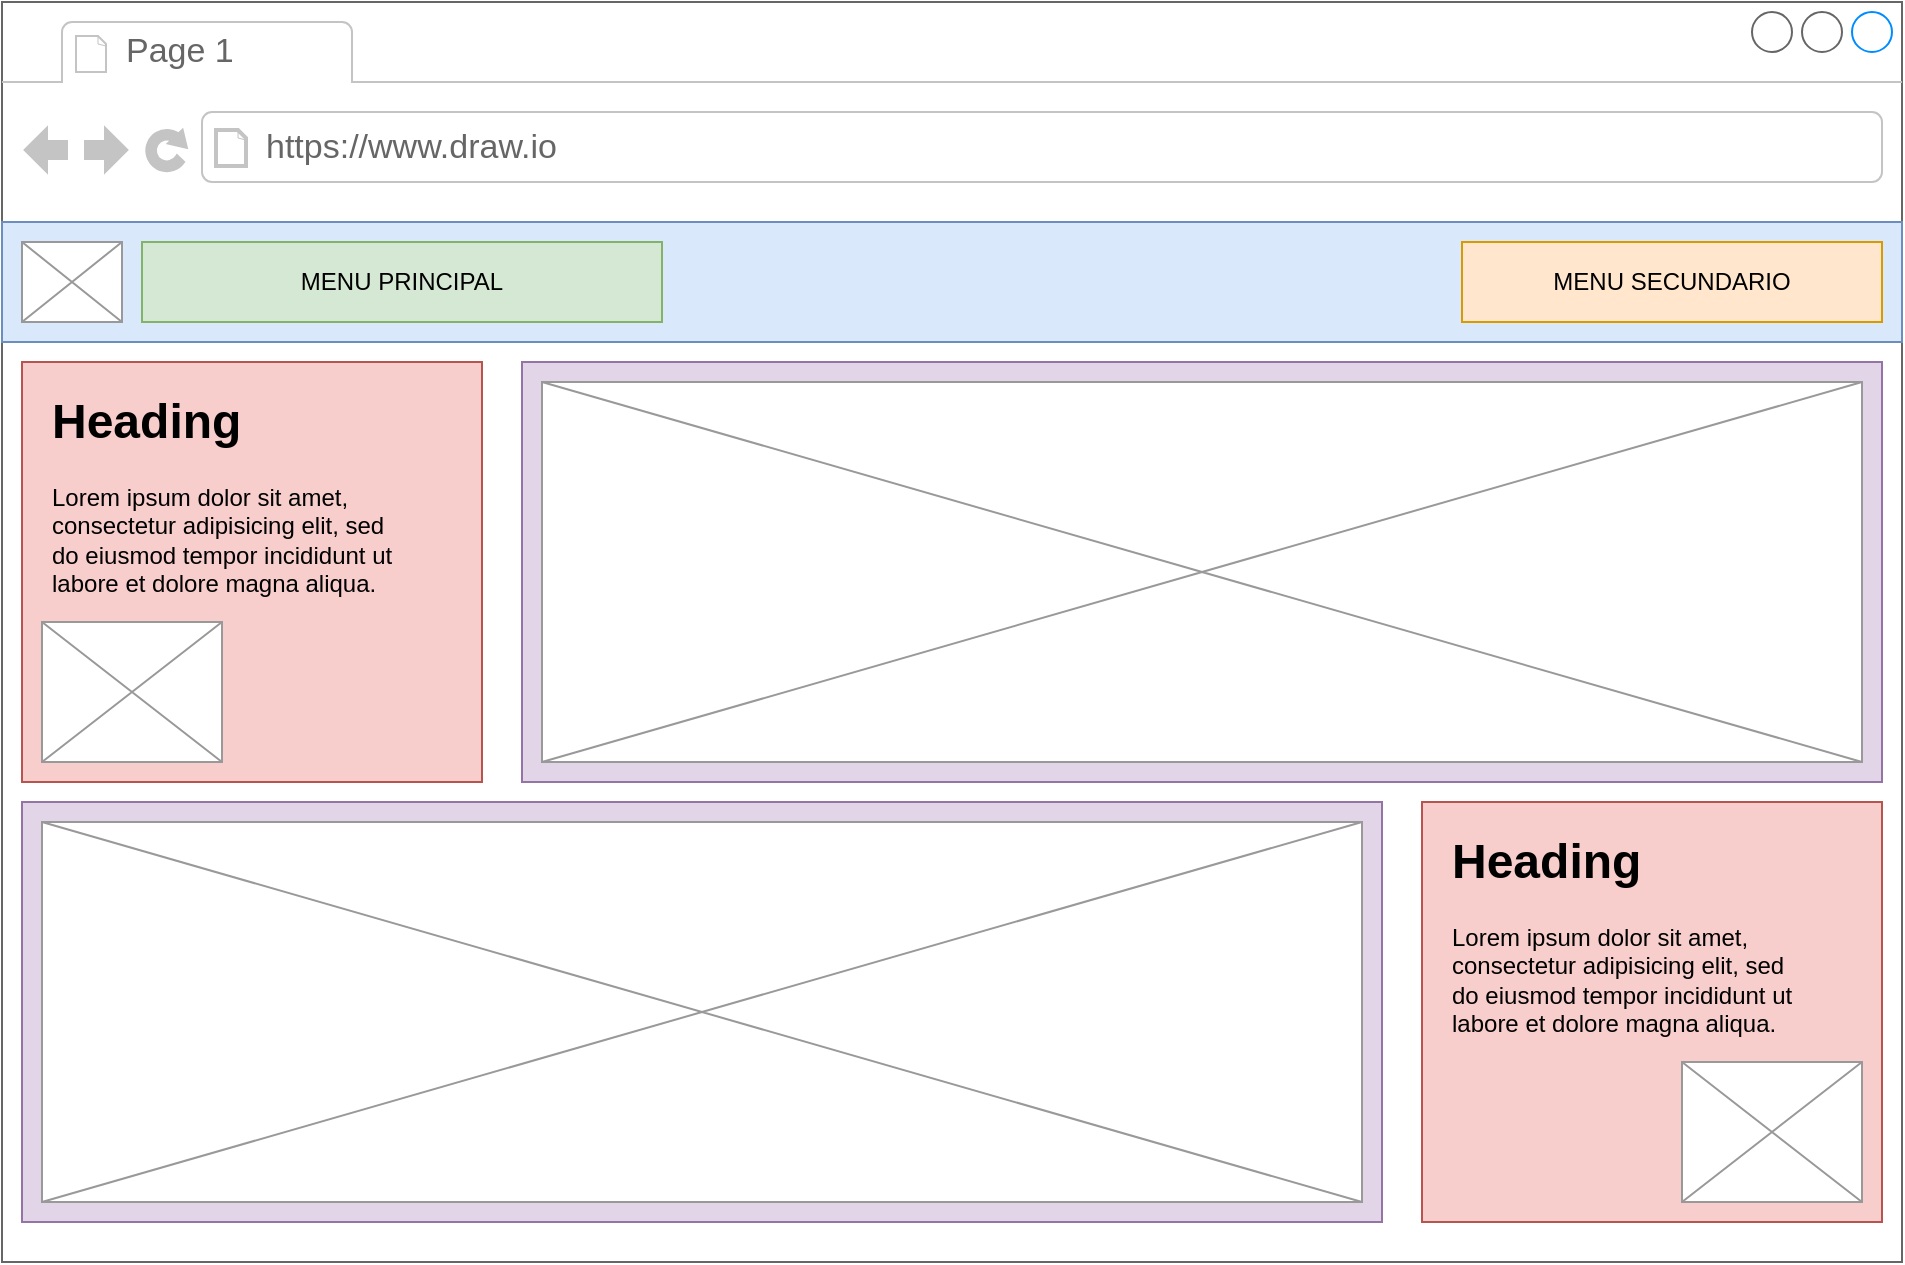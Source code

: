 <mxfile version="14.6.10" type="device"><diagram id="HM6Aof9eBixljXqgeOfV" name="Page-1"><mxGraphModel dx="1422" dy="780" grid="1" gridSize="10" guides="1" tooltips="1" connect="1" arrows="1" fold="1" page="1" pageScale="1" pageWidth="827" pageHeight="1169" math="0" shadow="0"><root><mxCell id="0"/><mxCell id="1" parent="0"/><mxCell id="RFZE91XLXokpyYJvakko-1" value="" style="strokeWidth=1;shadow=0;dashed=0;align=center;html=1;shape=mxgraph.mockup.containers.browserWindow;rSize=0;strokeColor=#666666;strokeColor2=#008cff;strokeColor3=#c4c4c4;mainText=,;recursiveResize=0;" vertex="1" parent="1"><mxGeometry x="130" y="130" width="950" height="630" as="geometry"/></mxCell><mxCell id="RFZE91XLXokpyYJvakko-2" value="Page 1" style="strokeWidth=1;shadow=0;dashed=0;align=center;html=1;shape=mxgraph.mockup.containers.anchor;fontSize=17;fontColor=#666666;align=left;" vertex="1" parent="RFZE91XLXokpyYJvakko-1"><mxGeometry x="60" y="12" width="110" height="26" as="geometry"/></mxCell><mxCell id="RFZE91XLXokpyYJvakko-3" value="https://www.draw.io" style="strokeWidth=1;shadow=0;dashed=0;align=center;html=1;shape=mxgraph.mockup.containers.anchor;rSize=0;fontSize=17;fontColor=#666666;align=left;" vertex="1" parent="RFZE91XLXokpyYJvakko-1"><mxGeometry x="130" y="60" width="250" height="26" as="geometry"/></mxCell><mxCell id="RFZE91XLXokpyYJvakko-4" value="" style="rounded=0;whiteSpace=wrap;html=1;fillColor=#dae8fc;strokeColor=#6c8ebf;" vertex="1" parent="RFZE91XLXokpyYJvakko-1"><mxGeometry y="110" width="950" height="60" as="geometry"/></mxCell><mxCell id="RFZE91XLXokpyYJvakko-5" value="MENU PRINCIPAL" style="rounded=0;whiteSpace=wrap;html=1;fillColor=#d5e8d4;strokeColor=#82b366;" vertex="1" parent="RFZE91XLXokpyYJvakko-1"><mxGeometry x="70" y="120" width="260" height="40" as="geometry"/></mxCell><mxCell id="RFZE91XLXokpyYJvakko-6" value="MENU SECUNDARIO" style="rounded=0;whiteSpace=wrap;html=1;fillColor=#ffe6cc;strokeColor=#d79b00;" vertex="1" parent="RFZE91XLXokpyYJvakko-1"><mxGeometry x="730" y="120" width="210" height="40" as="geometry"/></mxCell><mxCell id="RFZE91XLXokpyYJvakko-7" value="" style="verticalLabelPosition=bottom;shadow=0;dashed=0;align=center;html=1;verticalAlign=top;strokeWidth=1;shape=mxgraph.mockup.graphics.simpleIcon;strokeColor=#999999;" vertex="1" parent="RFZE91XLXokpyYJvakko-1"><mxGeometry x="10" y="120" width="50" height="40" as="geometry"/></mxCell><mxCell id="RFZE91XLXokpyYJvakko-8" value="" style="rounded=0;whiteSpace=wrap;html=1;fillColor=#f8cecc;strokeColor=#b85450;" vertex="1" parent="RFZE91XLXokpyYJvakko-1"><mxGeometry x="10" y="180" width="230" height="210" as="geometry"/></mxCell><mxCell id="RFZE91XLXokpyYJvakko-9" value="" style="rounded=0;whiteSpace=wrap;html=1;fillColor=#e1d5e7;strokeColor=#9673a6;" vertex="1" parent="RFZE91XLXokpyYJvakko-1"><mxGeometry x="260" y="180" width="680" height="210" as="geometry"/></mxCell><mxCell id="RFZE91XLXokpyYJvakko-10" value="" style="rounded=0;whiteSpace=wrap;html=1;fillColor=#f8cecc;strokeColor=#b85450;" vertex="1" parent="RFZE91XLXokpyYJvakko-1"><mxGeometry x="710" y="400" width="230" height="210" as="geometry"/></mxCell><mxCell id="RFZE91XLXokpyYJvakko-11" value="" style="rounded=0;whiteSpace=wrap;html=1;fillColor=#e1d5e7;strokeColor=#9673a6;" vertex="1" parent="RFZE91XLXokpyYJvakko-1"><mxGeometry x="10" y="400" width="680" height="210" as="geometry"/></mxCell><mxCell id="RFZE91XLXokpyYJvakko-12" value="&lt;h1&gt;Heading&lt;/h1&gt;&lt;p&gt;Lorem ipsum dolor sit amet, consectetur adipisicing elit, sed do eiusmod tempor incididunt ut labore et dolore magna aliqua.&lt;/p&gt;" style="text;html=1;strokeColor=none;fillColor=none;spacing=5;spacingTop=-20;whiteSpace=wrap;overflow=hidden;rounded=0;" vertex="1" parent="RFZE91XLXokpyYJvakko-1"><mxGeometry x="20" y="190" width="190" height="120" as="geometry"/></mxCell><mxCell id="RFZE91XLXokpyYJvakko-13" value="" style="verticalLabelPosition=bottom;shadow=0;dashed=0;align=center;html=1;verticalAlign=top;strokeWidth=1;shape=mxgraph.mockup.graphics.simpleIcon;strokeColor=#999999;" vertex="1" parent="RFZE91XLXokpyYJvakko-1"><mxGeometry x="270" y="190" width="660" height="190" as="geometry"/></mxCell><mxCell id="RFZE91XLXokpyYJvakko-14" value="" style="verticalLabelPosition=bottom;shadow=0;dashed=0;align=center;html=1;verticalAlign=top;strokeWidth=1;shape=mxgraph.mockup.graphics.simpleIcon;strokeColor=#999999;" vertex="1" parent="RFZE91XLXokpyYJvakko-1"><mxGeometry x="20" y="410" width="660" height="190" as="geometry"/></mxCell><mxCell id="RFZE91XLXokpyYJvakko-15" value="&lt;h1&gt;Heading&lt;/h1&gt;&lt;p&gt;Lorem ipsum dolor sit amet, consectetur adipisicing elit, sed do eiusmod tempor incididunt ut labore et dolore magna aliqua.&lt;/p&gt;" style="text;html=1;strokeColor=none;fillColor=none;spacing=5;spacingTop=-20;whiteSpace=wrap;overflow=hidden;rounded=0;" vertex="1" parent="RFZE91XLXokpyYJvakko-1"><mxGeometry x="720" y="410" width="190" height="120" as="geometry"/></mxCell><mxCell id="RFZE91XLXokpyYJvakko-16" value="" style="verticalLabelPosition=bottom;shadow=0;dashed=0;align=center;html=1;verticalAlign=top;strokeWidth=1;shape=mxgraph.mockup.graphics.simpleIcon;strokeColor=#999999;" vertex="1" parent="RFZE91XLXokpyYJvakko-1"><mxGeometry x="20" y="310" width="90" height="70" as="geometry"/></mxCell><mxCell id="RFZE91XLXokpyYJvakko-17" value="" style="verticalLabelPosition=bottom;shadow=0;dashed=0;align=center;html=1;verticalAlign=top;strokeWidth=1;shape=mxgraph.mockup.graphics.simpleIcon;strokeColor=#999999;" vertex="1" parent="RFZE91XLXokpyYJvakko-1"><mxGeometry x="840" y="530" width="90" height="70" as="geometry"/></mxCell></root></mxGraphModel></diagram></mxfile>